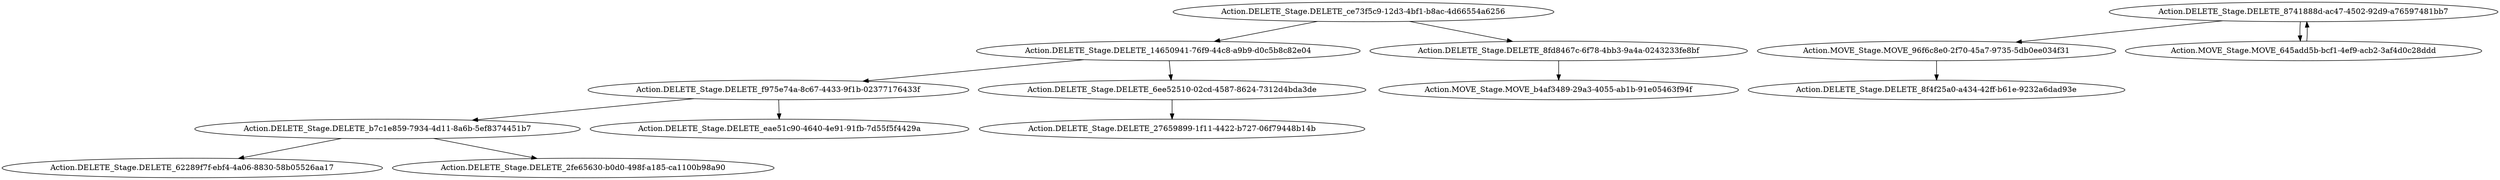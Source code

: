 strict digraph  {
"Action.DELETE_Stage.DELETE_b7c1e859-7934-4d11-8a6b-5ef8374451b7";
"Action.DELETE_Stage.DELETE_f975e74a-8c67-4433-9f1b-02377176433f";
"Action.DELETE_Stage.DELETE_6ee52510-02cd-4587-8624-7312d4bda3de";
"Action.DELETE_Stage.DELETE_14650941-76f9-44c8-a9b9-d0c5b8c82e04";
"Action.DELETE_Stage.DELETE_8fd8467c-6f78-4bb3-9a4a-0243233fe8bf";
"Action.DELETE_Stage.DELETE_ce73f5c9-12d3-4bf1-b8ac-4d66554a6256";
"Action.MOVE_Stage.MOVE_96f6c8e0-2f70-45a7-9735-5db0ee034f31";
"Action.DELETE_Stage.DELETE_8741888d-ac47-4502-92d9-a76597481bb7";
"Action.MOVE_Stage.MOVE_645add5b-bcf1-4ef9-acb2-3af4d0c28ddd";
"Action.DELETE_Stage.DELETE_62289f7f-ebf4-4a06-8830-58b05526aa17";
"Action.DELETE_Stage.DELETE_2fe65630-b0d0-498f-a185-ca1100b98a90";
"Action.DELETE_Stage.DELETE_eae51c90-4640-4e91-91fb-7d55f5f4429a";
"Action.DELETE_Stage.DELETE_27659899-1f11-4422-b727-06f79448b14b";
"Action.MOVE_Stage.MOVE_b4af3489-29a3-4055-ab1b-91e05463f94f";
"Action.DELETE_Stage.DELETE_8f4f25a0-a434-42ff-b61e-9232a6dad93e";
"Action.DELETE_Stage.DELETE_b7c1e859-7934-4d11-8a6b-5ef8374451b7" -> "Action.DELETE_Stage.DELETE_62289f7f-ebf4-4a06-8830-58b05526aa17";
"Action.DELETE_Stage.DELETE_b7c1e859-7934-4d11-8a6b-5ef8374451b7" -> "Action.DELETE_Stage.DELETE_2fe65630-b0d0-498f-a185-ca1100b98a90";
"Action.DELETE_Stage.DELETE_f975e74a-8c67-4433-9f1b-02377176433f" -> "Action.DELETE_Stage.DELETE_b7c1e859-7934-4d11-8a6b-5ef8374451b7";
"Action.DELETE_Stage.DELETE_f975e74a-8c67-4433-9f1b-02377176433f" -> "Action.DELETE_Stage.DELETE_eae51c90-4640-4e91-91fb-7d55f5f4429a";
"Action.DELETE_Stage.DELETE_6ee52510-02cd-4587-8624-7312d4bda3de" -> "Action.DELETE_Stage.DELETE_27659899-1f11-4422-b727-06f79448b14b";
"Action.DELETE_Stage.DELETE_14650941-76f9-44c8-a9b9-d0c5b8c82e04" -> "Action.DELETE_Stage.DELETE_6ee52510-02cd-4587-8624-7312d4bda3de";
"Action.DELETE_Stage.DELETE_14650941-76f9-44c8-a9b9-d0c5b8c82e04" -> "Action.DELETE_Stage.DELETE_f975e74a-8c67-4433-9f1b-02377176433f";
"Action.DELETE_Stage.DELETE_8fd8467c-6f78-4bb3-9a4a-0243233fe8bf" -> "Action.MOVE_Stage.MOVE_b4af3489-29a3-4055-ab1b-91e05463f94f";
"Action.DELETE_Stage.DELETE_ce73f5c9-12d3-4bf1-b8ac-4d66554a6256" -> "Action.DELETE_Stage.DELETE_8fd8467c-6f78-4bb3-9a4a-0243233fe8bf";
"Action.DELETE_Stage.DELETE_ce73f5c9-12d3-4bf1-b8ac-4d66554a6256" -> "Action.DELETE_Stage.DELETE_14650941-76f9-44c8-a9b9-d0c5b8c82e04";
"Action.MOVE_Stage.MOVE_96f6c8e0-2f70-45a7-9735-5db0ee034f31" -> "Action.DELETE_Stage.DELETE_8f4f25a0-a434-42ff-b61e-9232a6dad93e";
"Action.DELETE_Stage.DELETE_8741888d-ac47-4502-92d9-a76597481bb7" -> "Action.MOVE_Stage.MOVE_645add5b-bcf1-4ef9-acb2-3af4d0c28ddd";
"Action.DELETE_Stage.DELETE_8741888d-ac47-4502-92d9-a76597481bb7" -> "Action.MOVE_Stage.MOVE_96f6c8e0-2f70-45a7-9735-5db0ee034f31";
"Action.MOVE_Stage.MOVE_645add5b-bcf1-4ef9-acb2-3af4d0c28ddd" -> "Action.DELETE_Stage.DELETE_8741888d-ac47-4502-92d9-a76597481bb7";
}
